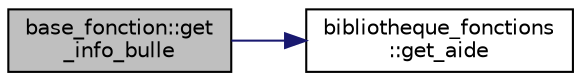 digraph "base_fonction::get_info_bulle"
{
  edge [fontname="Helvetica",fontsize="10",labelfontname="Helvetica",labelfontsize="10"];
  node [fontname="Helvetica",fontsize="10",shape=record];
  rankdir="LR";
  Node121 [label="base_fonction::get\l_info_bulle",height=0.2,width=0.4,color="black", fillcolor="grey75", style="filled", fontcolor="black"];
  Node121 -> Node122 [color="midnightblue",fontsize="10",style="solid",fontname="Helvetica"];
  Node122 [label="bibliotheque_fonctions\l::get_aide",height=0.2,width=0.4,color="black", fillcolor="white", style="filled",URL="$classbibliotheque__fonctions.html#af09bab02cd189c76012784c77f336a90"];
}
